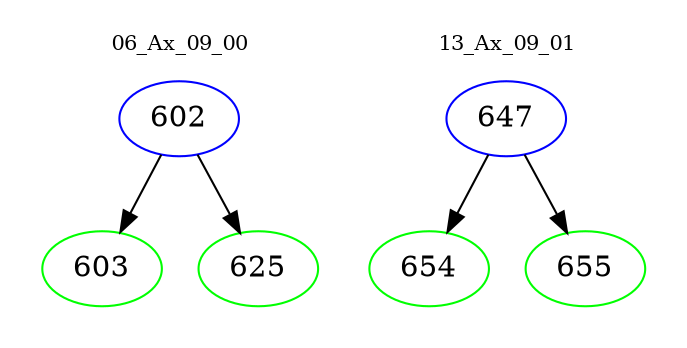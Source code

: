 digraph{
subgraph cluster_0 {
color = white
label = "06_Ax_09_00";
fontsize=10;
T0_602 [label="602", color="blue"]
T0_602 -> T0_603 [color="black"]
T0_603 [label="603", color="green"]
T0_602 -> T0_625 [color="black"]
T0_625 [label="625", color="green"]
}
subgraph cluster_1 {
color = white
label = "13_Ax_09_01";
fontsize=10;
T1_647 [label="647", color="blue"]
T1_647 -> T1_654 [color="black"]
T1_654 [label="654", color="green"]
T1_647 -> T1_655 [color="black"]
T1_655 [label="655", color="green"]
}
}
